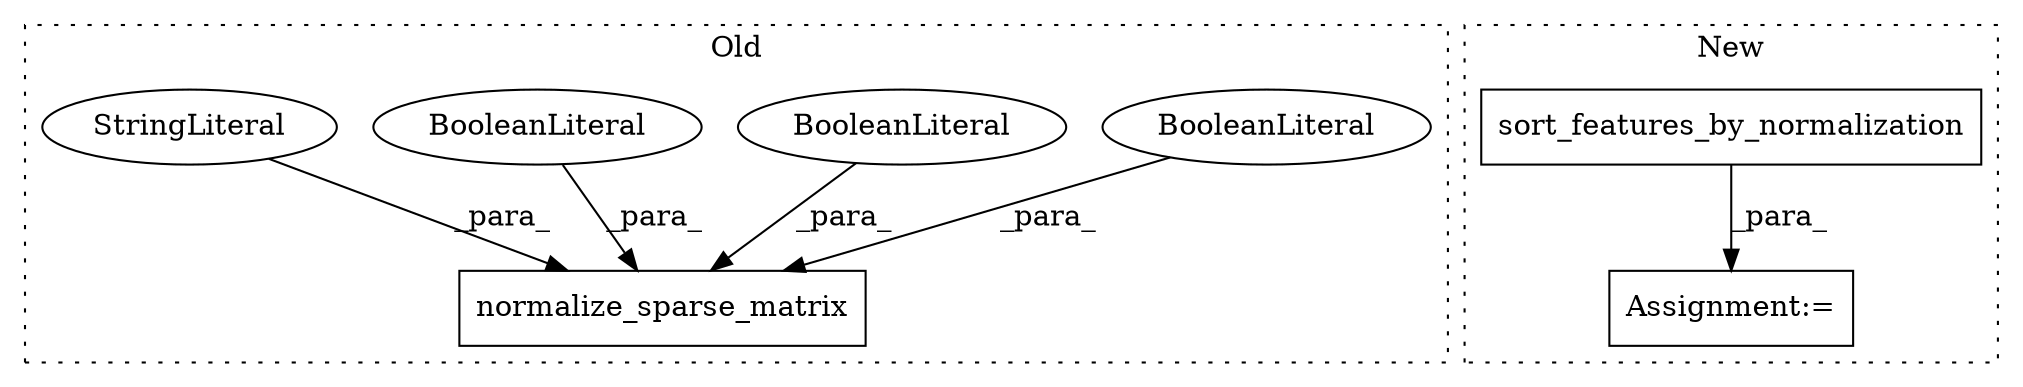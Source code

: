 digraph G {
subgraph cluster0 {
1 [label="normalize_sparse_matrix" a="32" s="5685,5790" l="24,1" shape="box"];
3 [label="BooleanLiteral" a="9" s="5773" l="5" shape="ellipse"];
4 [label="BooleanLiteral" a="9" s="5785" l="5" shape="ellipse"];
5 [label="BooleanLiteral" a="9" s="5779" l="5" shape="ellipse"];
7 [label="StringLiteral" a="45" s="5760" l="12" shape="ellipse"];
label = "Old";
style="dotted";
}
subgraph cluster1 {
2 [label="sort_features_by_normalization" a="32" s="6022,6078" l="31,1" shape="box"];
6 [label="Assignment:=" a="7" s="6020" l="2" shape="box"];
label = "New";
style="dotted";
}
2 -> 6 [label="_para_"];
3 -> 1 [label="_para_"];
4 -> 1 [label="_para_"];
5 -> 1 [label="_para_"];
7 -> 1 [label="_para_"];
}